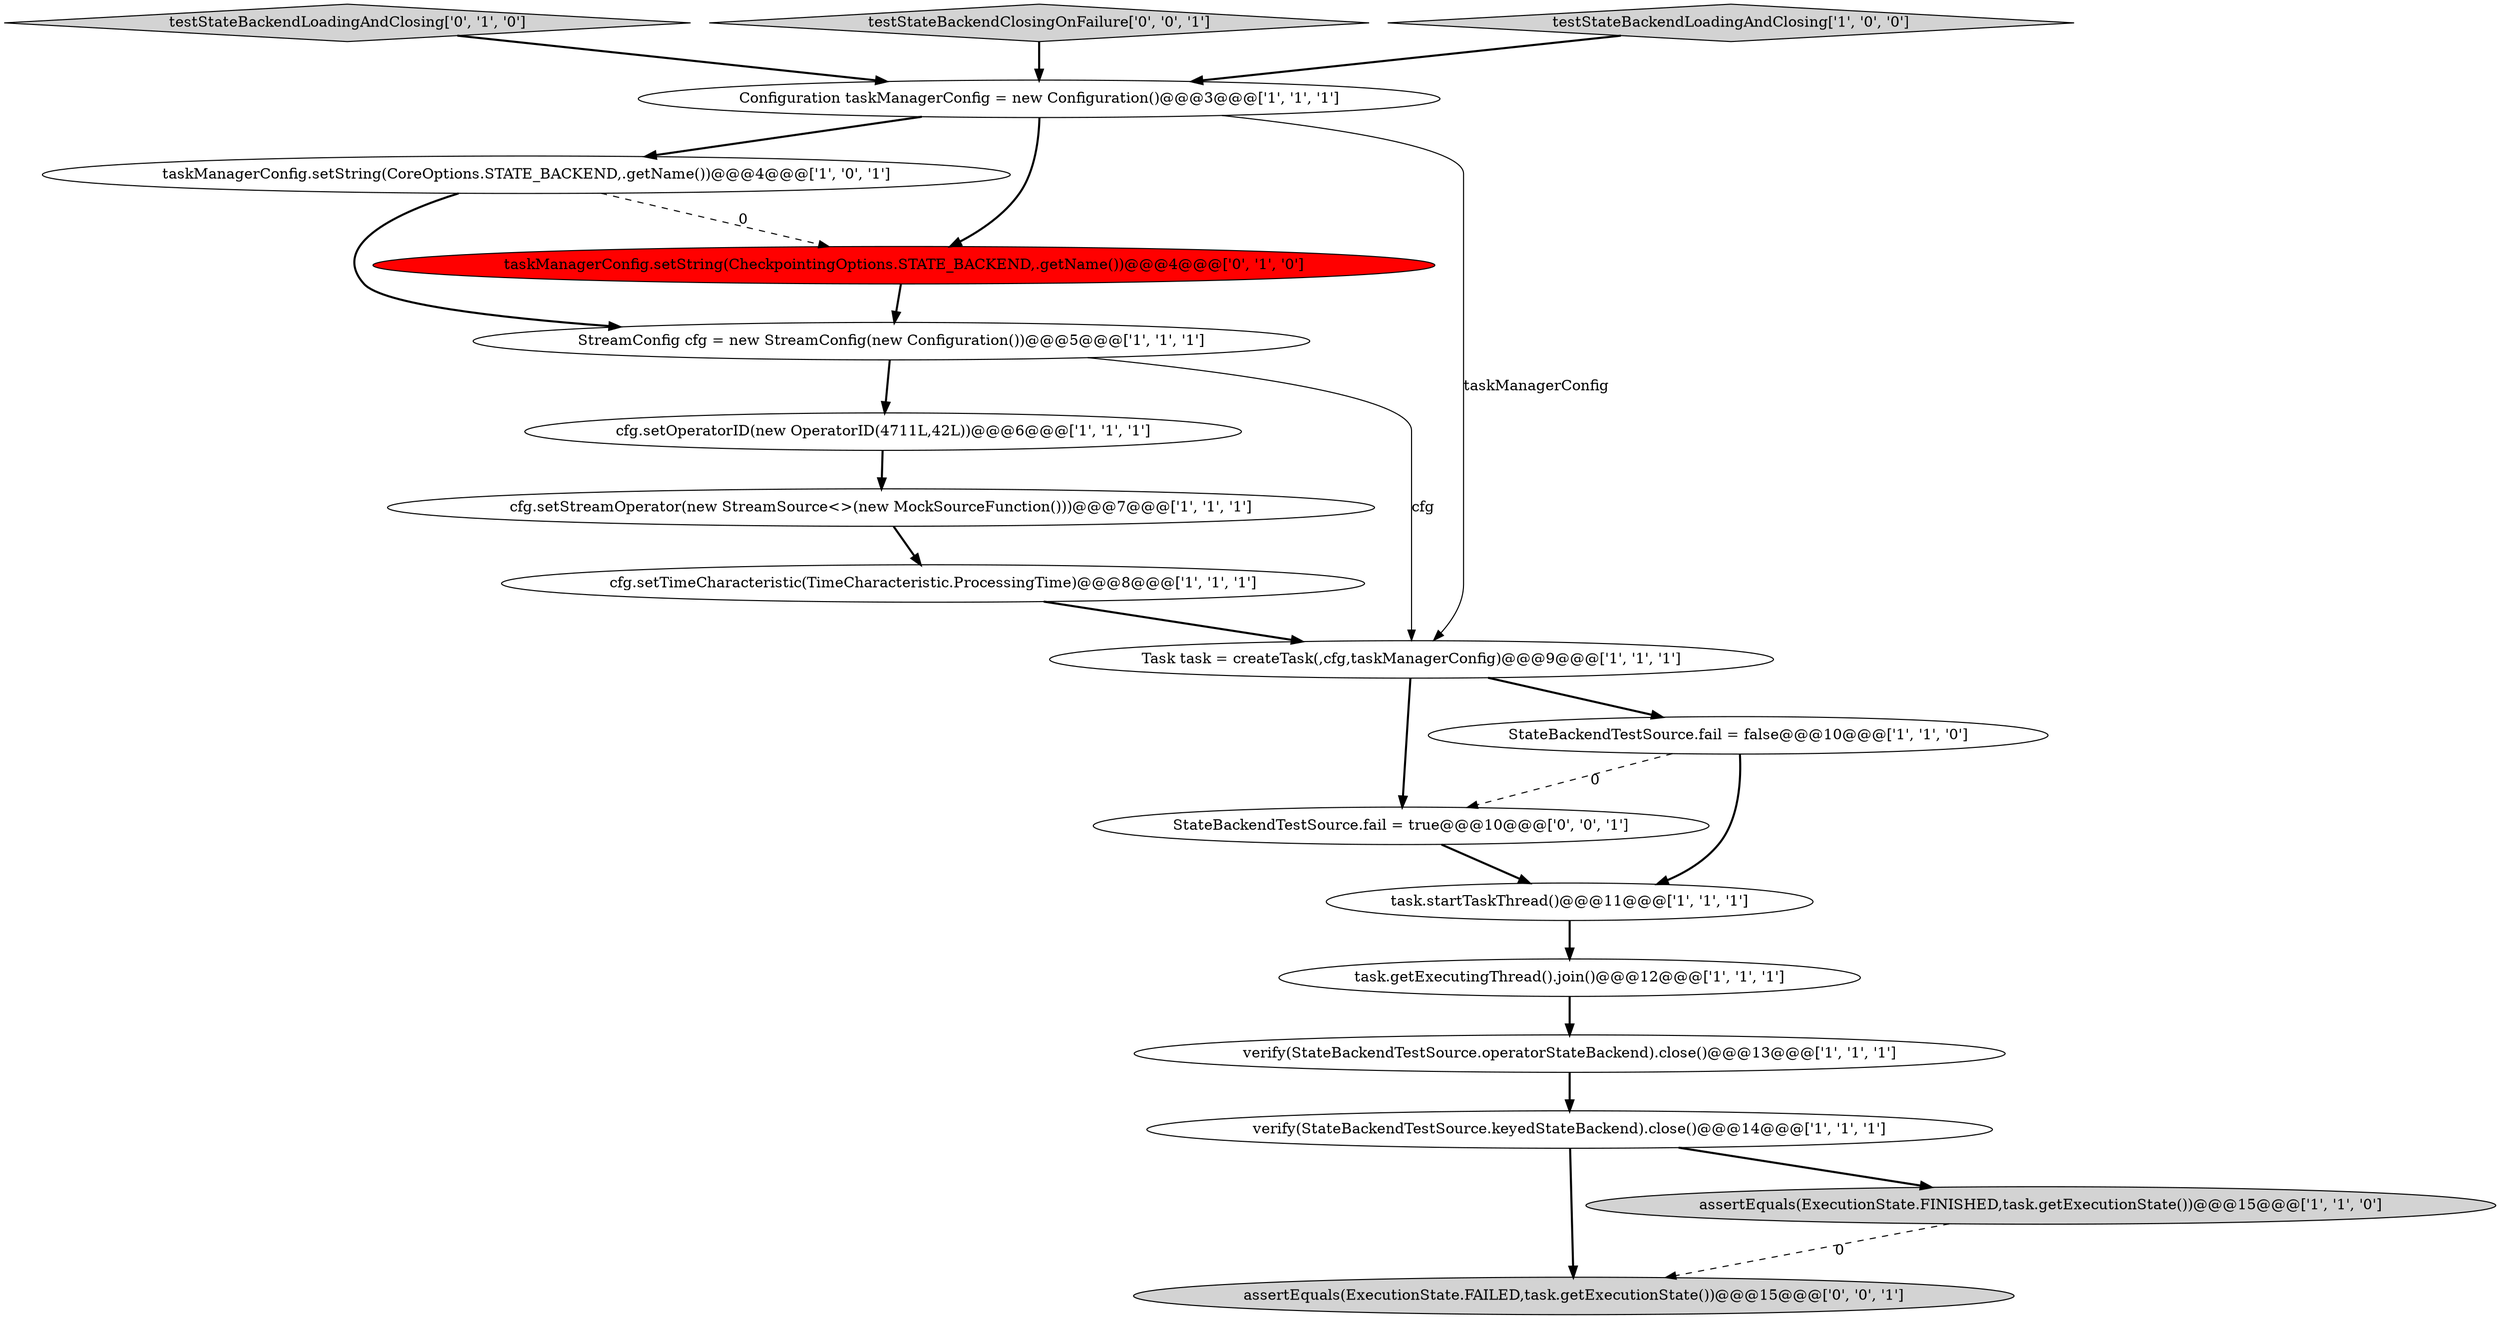 digraph {
8 [style = filled, label = "cfg.setTimeCharacteristic(TimeCharacteristic.ProcessingTime)@@@8@@@['1', '1', '1']", fillcolor = white, shape = ellipse image = "AAA0AAABBB1BBB"];
4 [style = filled, label = "Configuration taskManagerConfig = new Configuration()@@@3@@@['1', '1', '1']", fillcolor = white, shape = ellipse image = "AAA0AAABBB1BBB"];
0 [style = filled, label = "taskManagerConfig.setString(CoreOptions.STATE_BACKEND,.getName())@@@4@@@['1', '0', '1']", fillcolor = white, shape = ellipse image = "AAA0AAABBB1BBB"];
9 [style = filled, label = "Task task = createTask(,cfg,taskManagerConfig)@@@9@@@['1', '1', '1']", fillcolor = white, shape = ellipse image = "AAA0AAABBB1BBB"];
11 [style = filled, label = "task.getExecutingThread().join()@@@12@@@['1', '1', '1']", fillcolor = white, shape = ellipse image = "AAA0AAABBB1BBB"];
7 [style = filled, label = "StreamConfig cfg = new StreamConfig(new Configuration())@@@5@@@['1', '1', '1']", fillcolor = white, shape = ellipse image = "AAA0AAABBB1BBB"];
13 [style = filled, label = "task.startTaskThread()@@@11@@@['1', '1', '1']", fillcolor = white, shape = ellipse image = "AAA0AAABBB1BBB"];
12 [style = filled, label = "cfg.setOperatorID(new OperatorID(4711L,42L))@@@6@@@['1', '1', '1']", fillcolor = white, shape = ellipse image = "AAA0AAABBB1BBB"];
16 [style = filled, label = "assertEquals(ExecutionState.FAILED,task.getExecutionState())@@@15@@@['0', '0', '1']", fillcolor = lightgray, shape = ellipse image = "AAA0AAABBB3BBB"];
3 [style = filled, label = "verify(StateBackendTestSource.keyedStateBackend).close()@@@14@@@['1', '1', '1']", fillcolor = white, shape = ellipse image = "AAA0AAABBB1BBB"];
14 [style = filled, label = "taskManagerConfig.setString(CheckpointingOptions.STATE_BACKEND,.getName())@@@4@@@['0', '1', '0']", fillcolor = red, shape = ellipse image = "AAA1AAABBB2BBB"];
18 [style = filled, label = "StateBackendTestSource.fail = true@@@10@@@['0', '0', '1']", fillcolor = white, shape = ellipse image = "AAA0AAABBB3BBB"];
15 [style = filled, label = "testStateBackendLoadingAndClosing['0', '1', '0']", fillcolor = lightgray, shape = diamond image = "AAA0AAABBB2BBB"];
17 [style = filled, label = "testStateBackendClosingOnFailure['0', '0', '1']", fillcolor = lightgray, shape = diamond image = "AAA0AAABBB3BBB"];
5 [style = filled, label = "assertEquals(ExecutionState.FINISHED,task.getExecutionState())@@@15@@@['1', '1', '0']", fillcolor = lightgray, shape = ellipse image = "AAA0AAABBB1BBB"];
2 [style = filled, label = "cfg.setStreamOperator(new StreamSource<>(new MockSourceFunction()))@@@7@@@['1', '1', '1']", fillcolor = white, shape = ellipse image = "AAA0AAABBB1BBB"];
1 [style = filled, label = "testStateBackendLoadingAndClosing['1', '0', '0']", fillcolor = lightgray, shape = diamond image = "AAA0AAABBB1BBB"];
10 [style = filled, label = "StateBackendTestSource.fail = false@@@10@@@['1', '1', '0']", fillcolor = white, shape = ellipse image = "AAA0AAABBB1BBB"];
6 [style = filled, label = "verify(StateBackendTestSource.operatorStateBackend).close()@@@13@@@['1', '1', '1']", fillcolor = white, shape = ellipse image = "AAA0AAABBB1BBB"];
6->3 [style = bold, label=""];
1->4 [style = bold, label=""];
4->14 [style = bold, label=""];
7->9 [style = solid, label="cfg"];
7->12 [style = bold, label=""];
11->6 [style = bold, label=""];
9->10 [style = bold, label=""];
3->16 [style = bold, label=""];
13->11 [style = bold, label=""];
4->0 [style = bold, label=""];
14->7 [style = bold, label=""];
0->7 [style = bold, label=""];
5->16 [style = dashed, label="0"];
0->14 [style = dashed, label="0"];
12->2 [style = bold, label=""];
3->5 [style = bold, label=""];
9->18 [style = bold, label=""];
10->13 [style = bold, label=""];
4->9 [style = solid, label="taskManagerConfig"];
15->4 [style = bold, label=""];
8->9 [style = bold, label=""];
18->13 [style = bold, label=""];
17->4 [style = bold, label=""];
10->18 [style = dashed, label="0"];
2->8 [style = bold, label=""];
}
